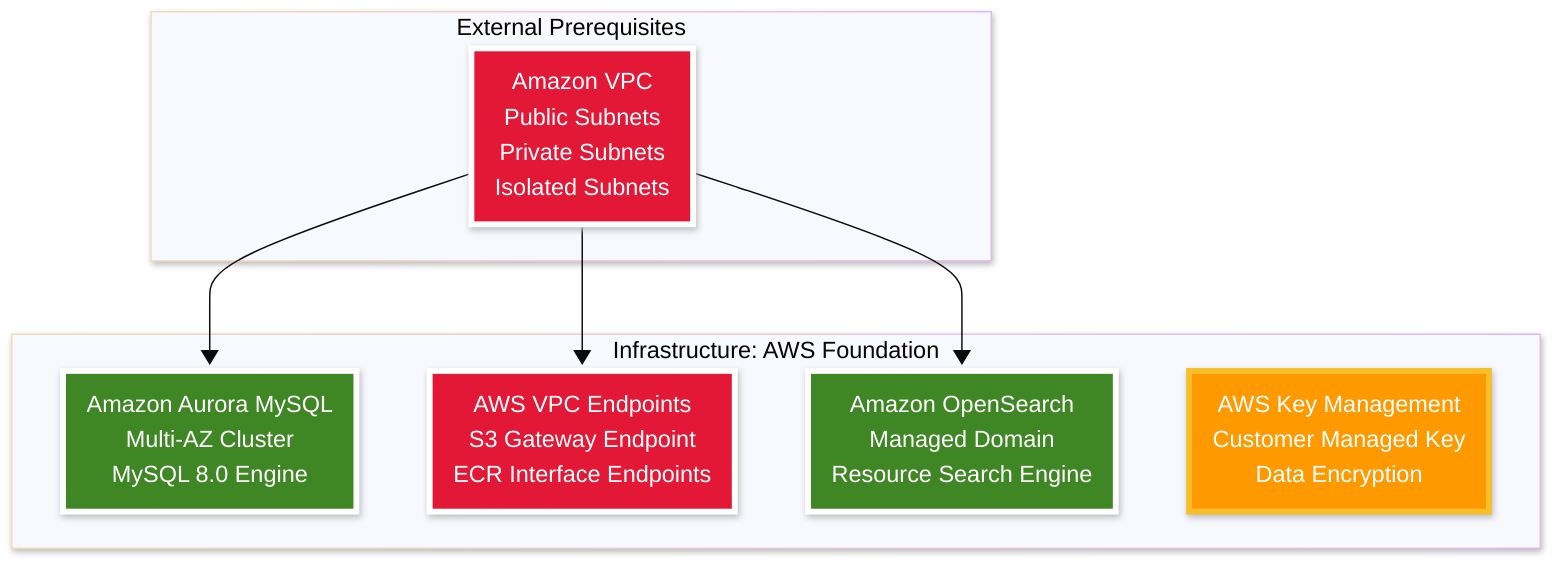 ---
config:
  look: neo
  theme: base
---
graph TD
    classDef storage fill:#3F8624,stroke:#FFFFFF,stroke-width:4px,color:#FFFFFF
    classDef network fill:#E31837,stroke:#FFFFFF,stroke-width:4px,color:#FFFFFF
    classDef aws fill:#FF9900,stroke:#f7bf2a,stroke-width:4px,color:#FFFFFF
    
    subgraph INFRA["Infrastructure: AWS Foundation"]
        AURORA[Amazon Aurora MySQL<br/>Multi-AZ Cluster<br/>MySQL 8.0 Engine]:::storage
        
        VPC_ENDPOINTS[AWS VPC Endpoints<br/>S3 Gateway Endpoint<br/>ECR Interface Endpoints]:::network
        
        OPENSEARCH[Amazon OpenSearch<br/>Managed Domain<br/>Resource Search Engine]:::storage
        
        KMS[AWS Key Management<br/>Customer Managed Key<br/>Data Encryption]:::aws
    end
    
    subgraph EXT["External Prerequisites"]
        VPC[Amazon VPC<br/>Public Subnets<br/>Private Subnets<br/>Isolated Subnets]:::network
    end
    
    VPC --> AURORA
    VPC --> VPC_ENDPOINTS  
    VPC --> OPENSEARCH